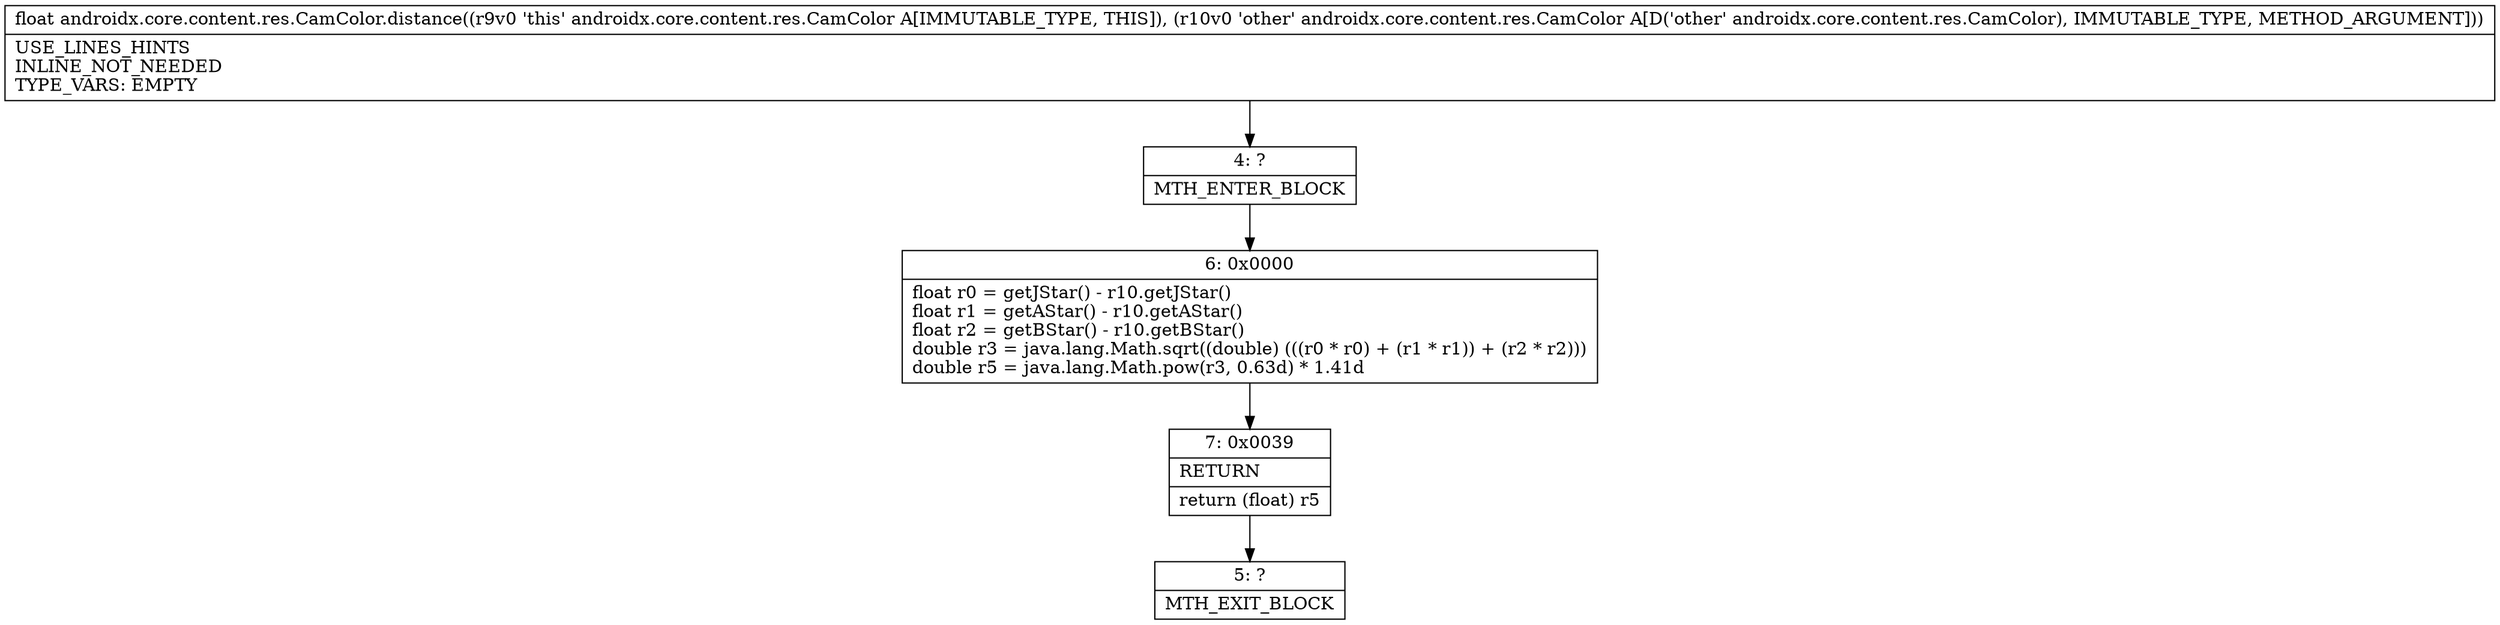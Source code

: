 digraph "CFG forandroidx.core.content.res.CamColor.distance(Landroidx\/core\/content\/res\/CamColor;)F" {
Node_4 [shape=record,label="{4\:\ ?|MTH_ENTER_BLOCK\l}"];
Node_6 [shape=record,label="{6\:\ 0x0000|float r0 = getJStar() \- r10.getJStar()\lfloat r1 = getAStar() \- r10.getAStar()\lfloat r2 = getBStar() \- r10.getBStar()\ldouble r3 = java.lang.Math.sqrt((double) (((r0 * r0) + (r1 * r1)) + (r2 * r2)))\ldouble r5 = java.lang.Math.pow(r3, 0.63d) * 1.41d\l}"];
Node_7 [shape=record,label="{7\:\ 0x0039|RETURN\l|return (float) r5\l}"];
Node_5 [shape=record,label="{5\:\ ?|MTH_EXIT_BLOCK\l}"];
MethodNode[shape=record,label="{float androidx.core.content.res.CamColor.distance((r9v0 'this' androidx.core.content.res.CamColor A[IMMUTABLE_TYPE, THIS]), (r10v0 'other' androidx.core.content.res.CamColor A[D('other' androidx.core.content.res.CamColor), IMMUTABLE_TYPE, METHOD_ARGUMENT]))  | USE_LINES_HINTS\lINLINE_NOT_NEEDED\lTYPE_VARS: EMPTY\l}"];
MethodNode -> Node_4;Node_4 -> Node_6;
Node_6 -> Node_7;
Node_7 -> Node_5;
}

